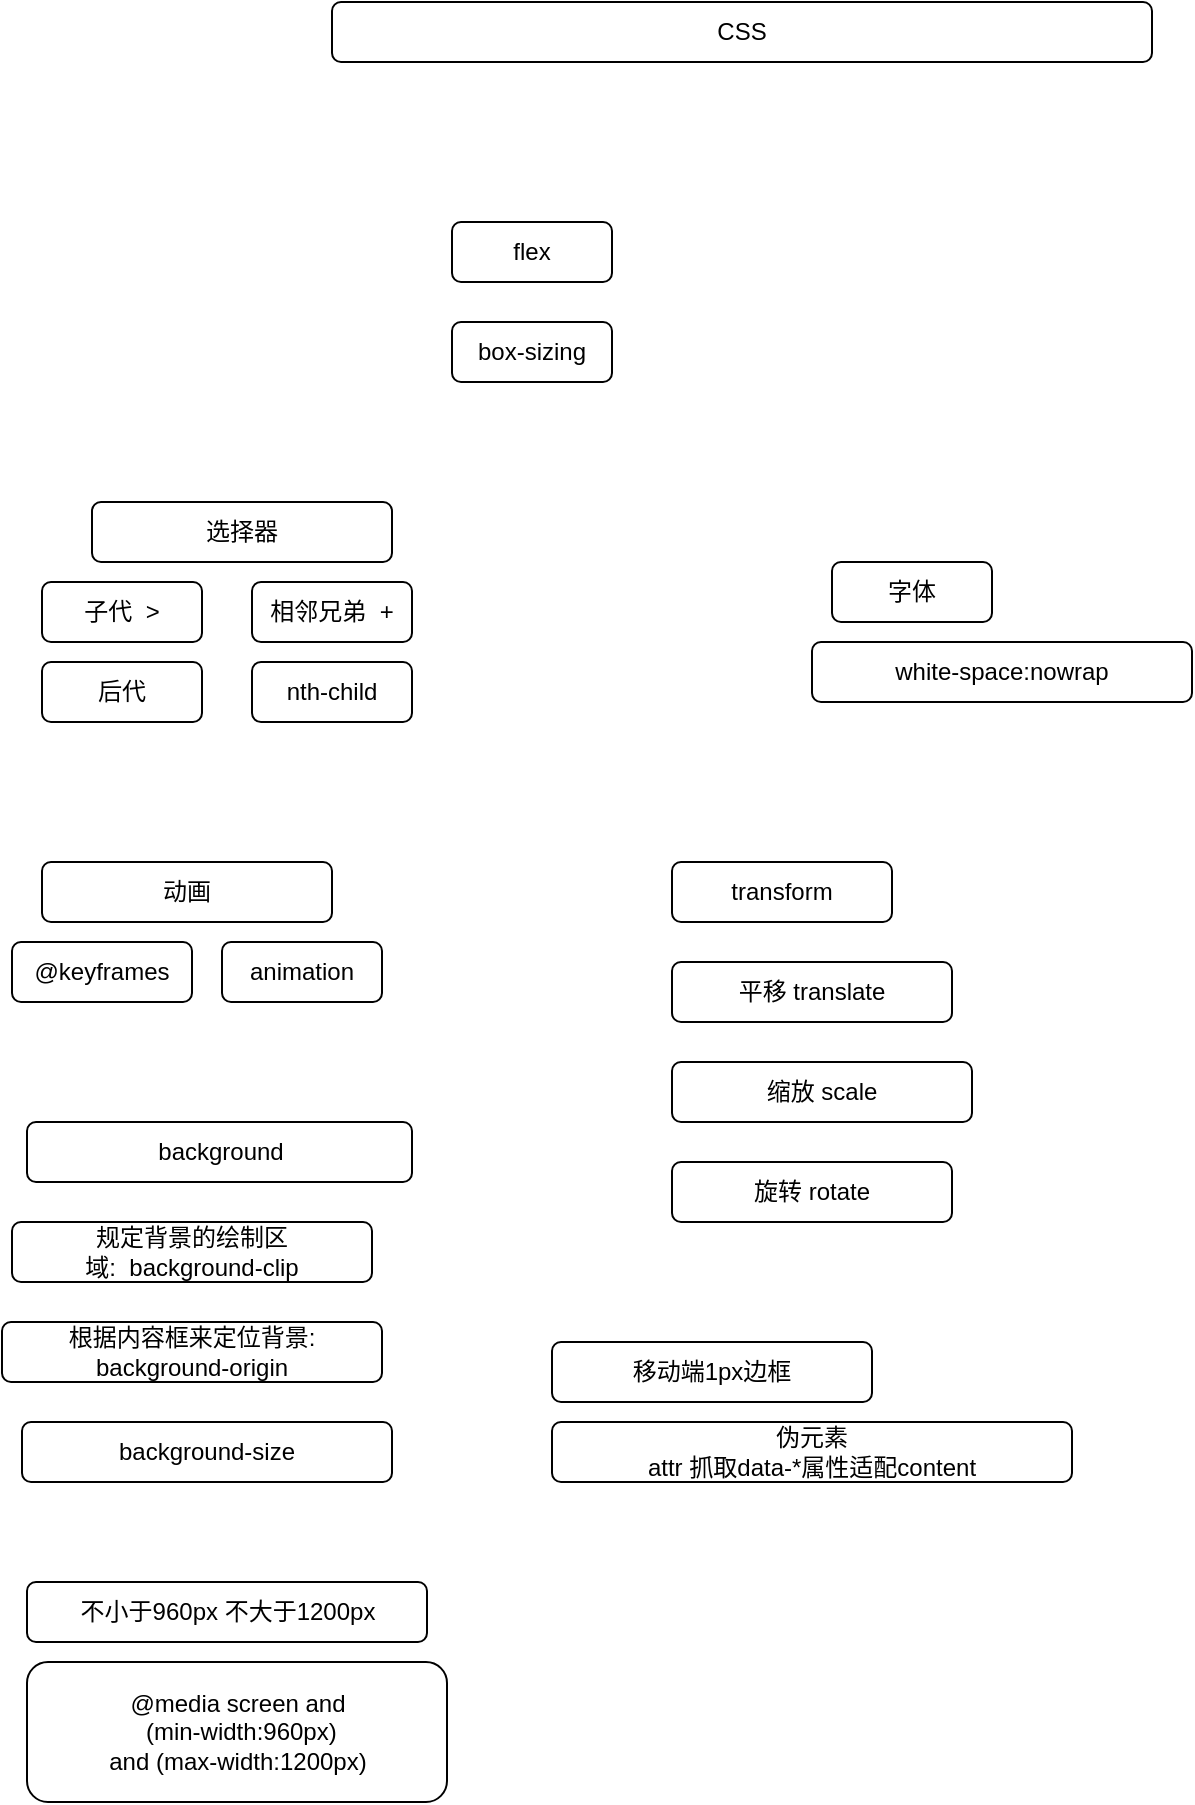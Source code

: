 <mxfile version="13.10.0" type="embed">
    <diagram id="6hGFLwfOUW9BJ-s0fimq" name="Page-1">
        <mxGraphModel dx="2736" dy="910" grid="1" gridSize="10" guides="1" tooltips="1" connect="1" arrows="1" fold="1" page="1" pageScale="1" pageWidth="827" pageHeight="1169" math="0" shadow="0">
            <root>
                <mxCell id="0"/>
                <mxCell id="1" parent="0"/>
                <mxCell id="49" value="CSS" style="rounded=1;whiteSpace=wrap;html=1;" parent="1" vertex="1">
                    <mxGeometry x="-1480" y="20" width="410" height="30" as="geometry"/>
                </mxCell>
                <mxCell id="55" value="@keyframes" style="rounded=1;whiteSpace=wrap;html=1;" parent="1" vertex="1">
                    <mxGeometry x="-1640" y="490" width="90" height="30" as="geometry"/>
                </mxCell>
                <mxCell id="56" value="动画" style="rounded=1;whiteSpace=wrap;html=1;" parent="1" vertex="1">
                    <mxGeometry x="-1625" y="450" width="145" height="30" as="geometry"/>
                </mxCell>
                <mxCell id="58" value="animation" style="rounded=1;whiteSpace=wrap;html=1;" parent="1" vertex="1">
                    <mxGeometry x="-1535" y="490" width="80" height="30" as="geometry"/>
                </mxCell>
                <mxCell id="59" value="flex" style="rounded=1;whiteSpace=wrap;html=1;" parent="1" vertex="1">
                    <mxGeometry x="-1420" y="130" width="80" height="30" as="geometry"/>
                </mxCell>
                <mxCell id="62" value="box-sizing" style="rounded=1;whiteSpace=wrap;html=1;" parent="1" vertex="1">
                    <mxGeometry x="-1420" y="180" width="80" height="30" as="geometry"/>
                </mxCell>
                <mxCell id="63" value="移动端1px边框" style="rounded=1;whiteSpace=wrap;html=1;" parent="1" vertex="1">
                    <mxGeometry x="-1370" y="690" width="160" height="30" as="geometry"/>
                </mxCell>
                <mxCell id="65" value="transform" style="rounded=1;whiteSpace=wrap;html=1;" parent="1" vertex="1">
                    <mxGeometry x="-1310" y="450" width="110" height="30" as="geometry"/>
                </mxCell>
                <mxCell id="67" value="选择器" style="rounded=1;whiteSpace=wrap;html=1;" parent="1" vertex="1">
                    <mxGeometry x="-1600" y="270" width="150" height="30" as="geometry"/>
                </mxCell>
                <mxCell id="68" value="相邻兄弟&amp;nbsp; +" style="rounded=1;whiteSpace=wrap;html=1;" parent="1" vertex="1">
                    <mxGeometry x="-1520" y="310" width="80" height="30" as="geometry"/>
                </mxCell>
                <mxCell id="69" value="子代&amp;nbsp; &amp;gt;" style="rounded=1;whiteSpace=wrap;html=1;" parent="1" vertex="1">
                    <mxGeometry x="-1625" y="310" width="80" height="30" as="geometry"/>
                </mxCell>
                <mxCell id="70" value="nth-child" style="rounded=1;whiteSpace=wrap;html=1;" parent="1" vertex="1">
                    <mxGeometry x="-1520" y="350" width="80" height="30" as="geometry"/>
                </mxCell>
                <mxCell id="71" value="后代" style="rounded=1;whiteSpace=wrap;html=1;" parent="1" vertex="1">
                    <mxGeometry x="-1625" y="350" width="80" height="30" as="geometry"/>
                </mxCell>
                <mxCell id="72" value="字体" style="rounded=1;whiteSpace=wrap;html=1;" parent="1" vertex="1">
                    <mxGeometry x="-1230" y="300" width="80" height="30" as="geometry"/>
                </mxCell>
                <mxCell id="73" value="white-space:nowrap" style="rounded=1;whiteSpace=wrap;html=1;" parent="1" vertex="1">
                    <mxGeometry x="-1240" y="340" width="190" height="30" as="geometry"/>
                </mxCell>
                <mxCell id="75" value="background" style="rounded=1;whiteSpace=wrap;html=1;" parent="1" vertex="1">
                    <mxGeometry x="-1632.5" y="580" width="192.5" height="30" as="geometry"/>
                </mxCell>
                <mxCell id="77" value="规定背景的绘制区域:&amp;nbsp;&amp;nbsp;background-clip" style="rounded=1;whiteSpace=wrap;html=1;" parent="1" vertex="1">
                    <mxGeometry x="-1640" y="630" width="180" height="30" as="geometry"/>
                </mxCell>
                <mxCell id="78" value="根据内容框来定位背景: background-origin" style="rounded=1;whiteSpace=wrap;html=1;" parent="1" vertex="1">
                    <mxGeometry x="-1645" y="680" width="190" height="30" as="geometry"/>
                </mxCell>
                <mxCell id="80" value="background-size" style="rounded=1;whiteSpace=wrap;html=1;" parent="1" vertex="1">
                    <mxGeometry x="-1635" y="730" width="185" height="30" as="geometry"/>
                </mxCell>
                <mxCell id="81" value="@media screen and&lt;br&gt;&amp;nbsp;(min-width:960px) &lt;br&gt;and (max-width:1200px)" style="rounded=1;whiteSpace=wrap;html=1;" parent="1" vertex="1">
                    <mxGeometry x="-1632.5" y="850" width="210" height="70" as="geometry"/>
                </mxCell>
                <mxCell id="82" value="不小于960px 不大于1200px" style="rounded=1;whiteSpace=wrap;html=1;" parent="1" vertex="1">
                    <mxGeometry x="-1632.5" y="810" width="200" height="30" as="geometry"/>
                </mxCell>
                <mxCell id="83" value="平移 translate" style="rounded=1;whiteSpace=wrap;html=1;" parent="1" vertex="1">
                    <mxGeometry x="-1310" y="500" width="140" height="30" as="geometry"/>
                </mxCell>
                <mxCell id="84" value="旋转 rotate" style="rounded=1;whiteSpace=wrap;html=1;" parent="1" vertex="1">
                    <mxGeometry x="-1310" y="600" width="140" height="30" as="geometry"/>
                </mxCell>
                <mxCell id="85" value="缩放 scale" style="rounded=1;whiteSpace=wrap;html=1;" parent="1" vertex="1">
                    <mxGeometry x="-1310" y="550" width="150" height="30" as="geometry"/>
                </mxCell>
                <mxCell id="86" value="伪元素&lt;br&gt;attr 抓取data-*属性适配content" style="rounded=1;whiteSpace=wrap;html=1;" vertex="1" parent="1">
                    <mxGeometry x="-1370" y="730" width="260" height="30" as="geometry"/>
                </mxCell>
            </root>
        </mxGraphModel>
    </diagram>
</mxfile>